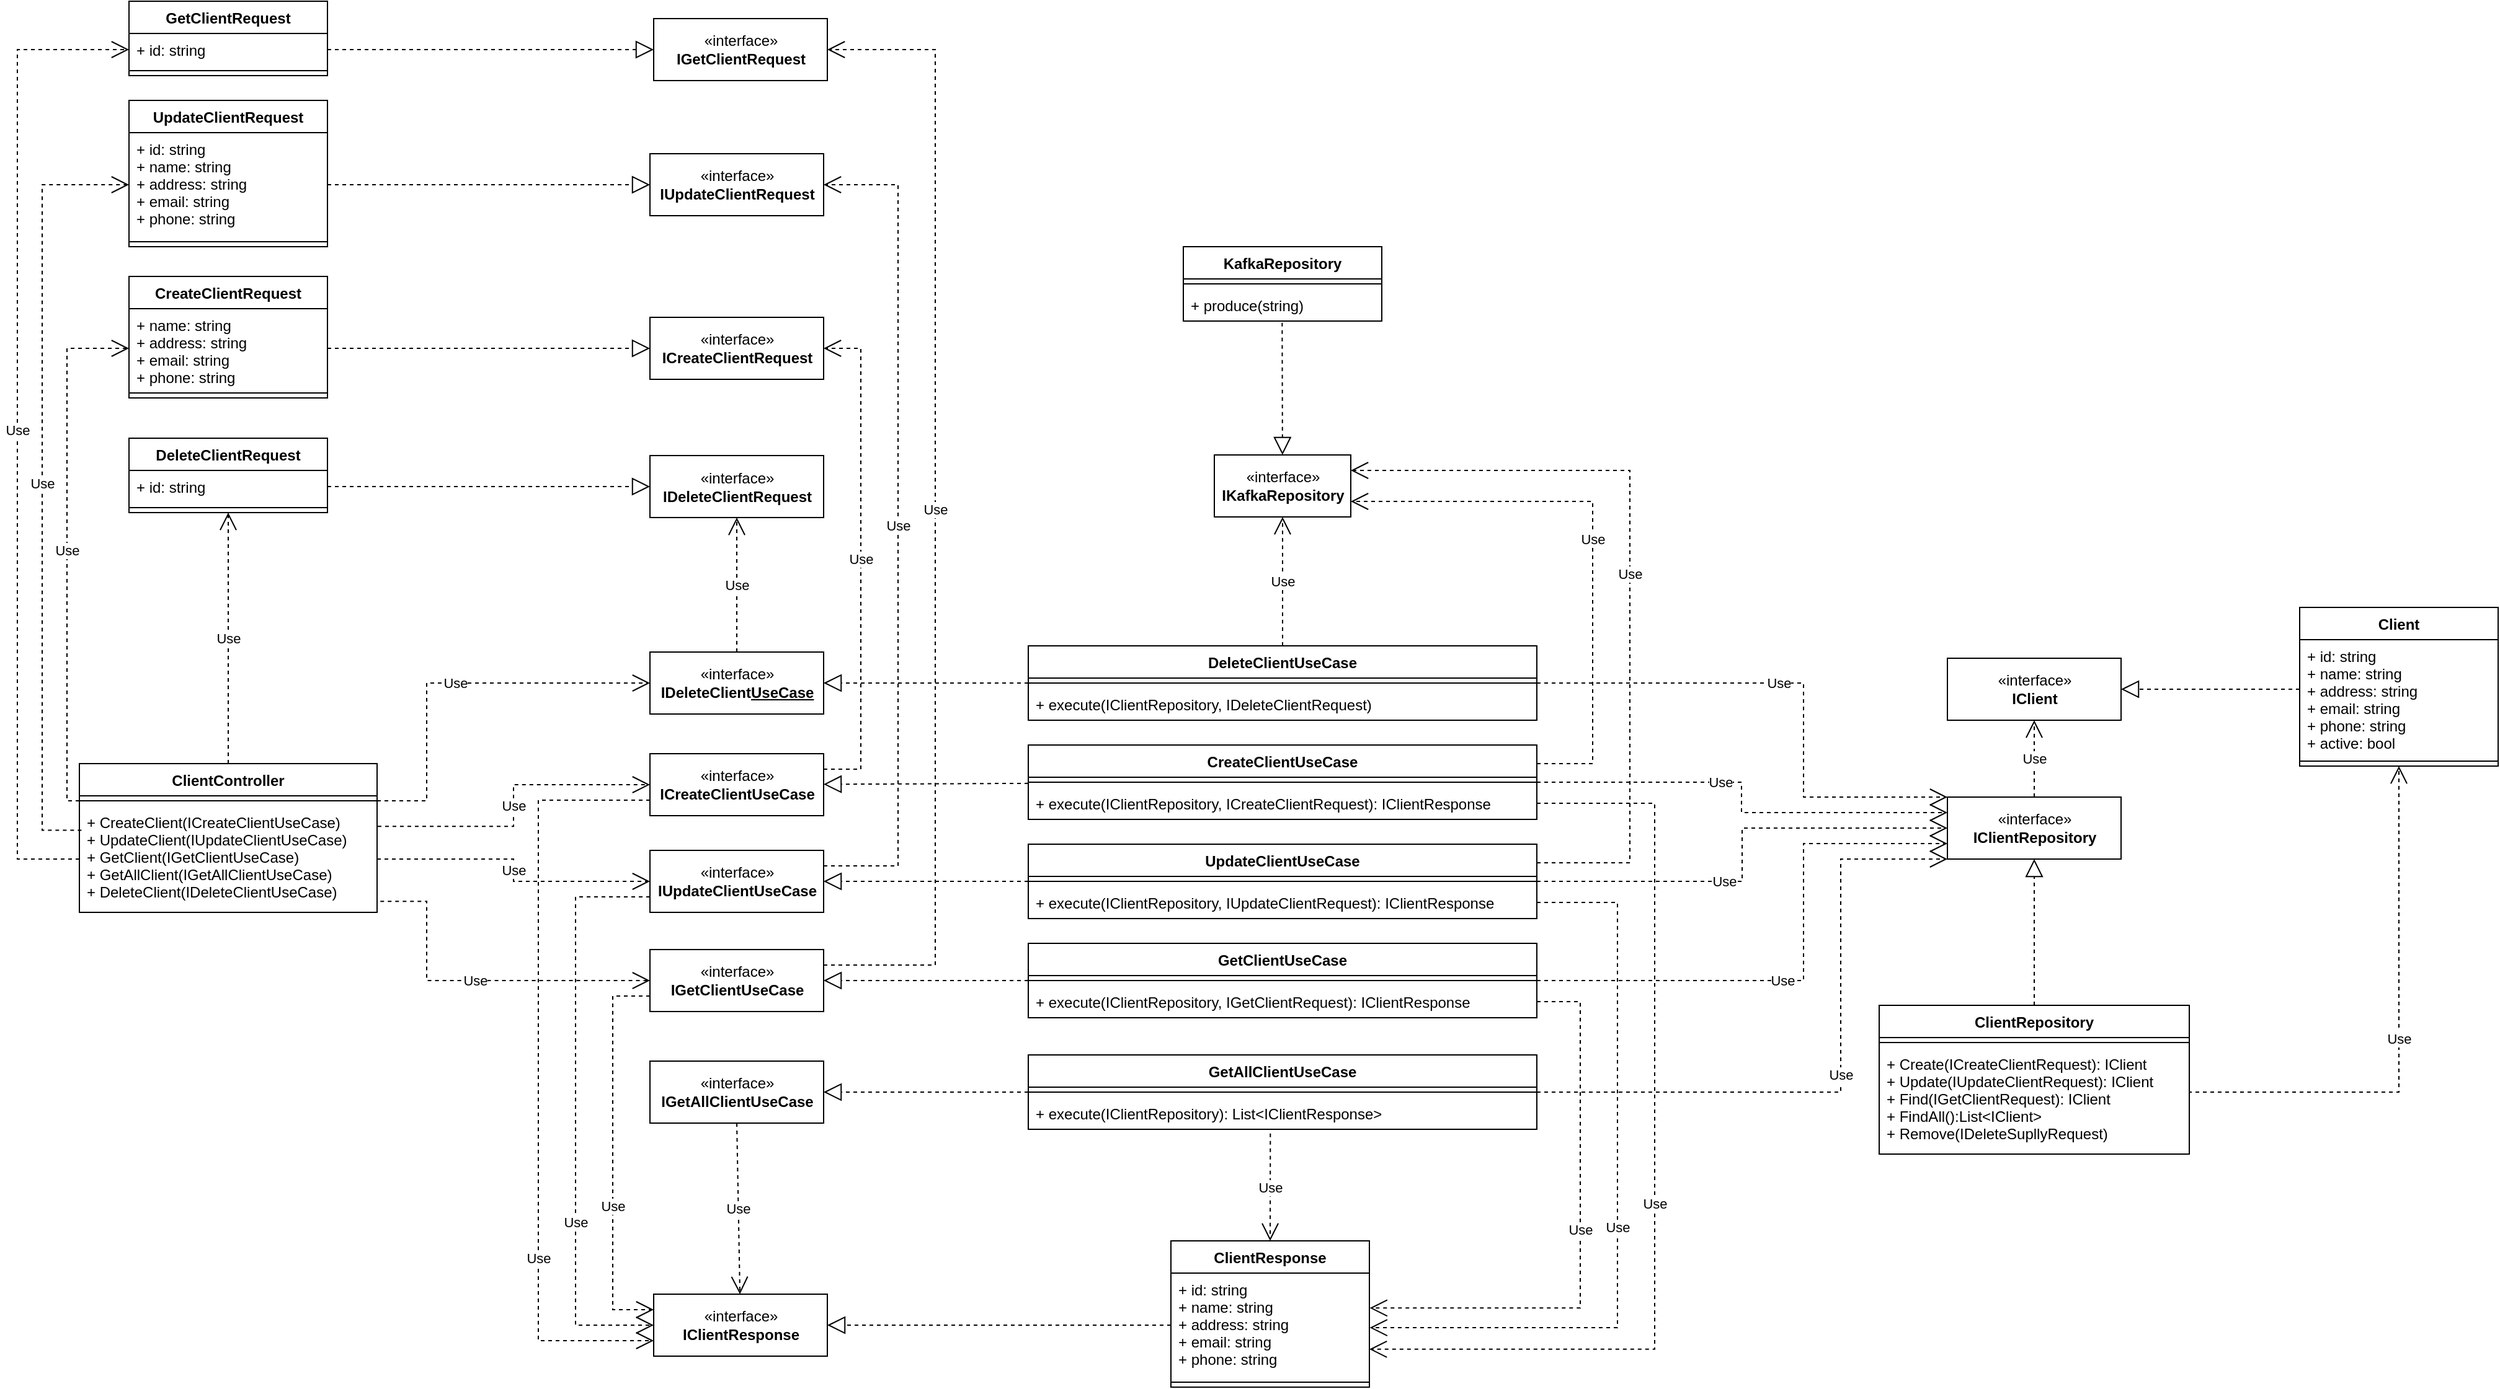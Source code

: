 <mxfile version="17.4.1" type="device"><diagram id="DKBHB41s_qd2FAljXbg2" name="Page-1"><mxGraphModel dx="4677" dy="3883" grid="1" gridSize="10" guides="1" tooltips="1" connect="1" arrows="1" fold="1" page="1" pageScale="1" pageWidth="827" pageHeight="1169" math="0" shadow="0"><root><mxCell id="0"/><mxCell id="1" parent="0"/><mxCell id="ePpvQU-rezTkZ5d9DqpV-1" value="" style="endArrow=block;dashed=1;endFill=0;endSize=12;html=1;rounded=0;exitX=0;exitY=0.5;exitDx=0;exitDy=0;entryX=1;entryY=0.5;entryDx=0;entryDy=0;" parent="1" source="ePpvQU-rezTkZ5d9DqpV-48" target="ePpvQU-rezTkZ5d9DqpV-2" edge="1"><mxGeometry width="160" relative="1" as="geometry"><mxPoint x="-690" y="-1297" as="sourcePoint"/><mxPoint x="-260" y="-1090" as="targetPoint"/></mxGeometry></mxCell><mxCell id="ePpvQU-rezTkZ5d9DqpV-2" value="«interface»&lt;br&gt;&lt;b&gt;IClientResponse&lt;/b&gt;" style="html=1;" parent="1" vertex="1"><mxGeometry x="-897" y="-1267" width="140" height="50" as="geometry"/></mxCell><mxCell id="ePpvQU-rezTkZ5d9DqpV-3" value="" style="endArrow=block;dashed=1;endFill=0;endSize=12;html=1;rounded=0;" parent="1" source="ePpvQU-rezTkZ5d9DqpV-10" target="ePpvQU-rezTkZ5d9DqpV-21" edge="1"><mxGeometry width="160" relative="1" as="geometry"><mxPoint x="-330" y="-1570" as="sourcePoint"/><mxPoint x="-170" y="-1570" as="targetPoint"/></mxGeometry></mxCell><mxCell id="ePpvQU-rezTkZ5d9DqpV-4" value="" style="endArrow=block;dashed=1;endFill=0;endSize=12;html=1;rounded=0;" parent="1" source="ePpvQU-rezTkZ5d9DqpV-7" target="ePpvQU-rezTkZ5d9DqpV-20" edge="1"><mxGeometry width="160" relative="1" as="geometry"><mxPoint x="-680" y="-1610" as="sourcePoint"/><mxPoint x="-520" y="-1610" as="targetPoint"/></mxGeometry></mxCell><mxCell id="ePpvQU-rezTkZ5d9DqpV-5" value="" style="endArrow=block;dashed=1;endFill=0;endSize=12;html=1;rounded=0;" parent="1" source="ePpvQU-rezTkZ5d9DqpV-13" target="ePpvQU-rezTkZ5d9DqpV-22" edge="1"><mxGeometry width="160" relative="1" as="geometry"><mxPoint x="-330" y="-1570" as="sourcePoint"/><mxPoint x="-170" y="-1570" as="targetPoint"/></mxGeometry></mxCell><mxCell id="ePpvQU-rezTkZ5d9DqpV-6" value="" style="endArrow=block;dashed=1;endFill=0;endSize=12;html=1;rounded=0;" parent="1" source="ePpvQU-rezTkZ5d9DqpV-16" target="ePpvQU-rezTkZ5d9DqpV-23" edge="1"><mxGeometry width="160" relative="1" as="geometry"><mxPoint x="-330" y="-1570" as="sourcePoint"/><mxPoint x="-170" y="-1570" as="targetPoint"/></mxGeometry></mxCell><mxCell id="ePpvQU-rezTkZ5d9DqpV-7" value="CreateClientUseCase" style="swimlane;fontStyle=1;align=center;verticalAlign=top;childLayout=stackLayout;horizontal=1;startSize=26;horizontalStack=0;resizeParent=1;resizeParentMax=0;resizeLast=0;collapsible=1;marginBottom=0;" parent="1" vertex="1"><mxGeometry x="-595" y="-1710" width="410" height="60" as="geometry"/></mxCell><mxCell id="ePpvQU-rezTkZ5d9DqpV-8" value="" style="line;strokeWidth=1;fillColor=none;align=left;verticalAlign=middle;spacingTop=-1;spacingLeft=3;spacingRight=3;rotatable=0;labelPosition=right;points=[];portConstraint=eastwest;" parent="ePpvQU-rezTkZ5d9DqpV-7" vertex="1"><mxGeometry y="26" width="410" height="8" as="geometry"/></mxCell><mxCell id="ePpvQU-rezTkZ5d9DqpV-9" value="+ execute(IClientRepository, ICreateClientRequest): IClientResponse" style="text;strokeColor=none;fillColor=none;align=left;verticalAlign=top;spacingLeft=4;spacingRight=4;overflow=hidden;rotatable=0;points=[[0,0.5],[1,0.5]];portConstraint=eastwest;" parent="ePpvQU-rezTkZ5d9DqpV-7" vertex="1"><mxGeometry y="34" width="410" height="26" as="geometry"/></mxCell><mxCell id="ePpvQU-rezTkZ5d9DqpV-10" value="UpdateClientUseCase" style="swimlane;fontStyle=1;align=center;verticalAlign=top;childLayout=stackLayout;horizontal=1;startSize=26;horizontalStack=0;resizeParent=1;resizeParentMax=0;resizeLast=0;collapsible=1;marginBottom=0;" parent="1" vertex="1"><mxGeometry x="-595" y="-1630" width="410" height="60" as="geometry"/></mxCell><mxCell id="ePpvQU-rezTkZ5d9DqpV-11" value="" style="line;strokeWidth=1;fillColor=none;align=left;verticalAlign=middle;spacingTop=-1;spacingLeft=3;spacingRight=3;rotatable=0;labelPosition=right;points=[];portConstraint=eastwest;" parent="ePpvQU-rezTkZ5d9DqpV-10" vertex="1"><mxGeometry y="26" width="410" height="8" as="geometry"/></mxCell><mxCell id="ePpvQU-rezTkZ5d9DqpV-12" value="+ execute(IClientRepository, IUpdateClientRequest): IClientResponse" style="text;strokeColor=none;fillColor=none;align=left;verticalAlign=top;spacingLeft=4;spacingRight=4;overflow=hidden;rotatable=0;points=[[0,0.5],[1,0.5]];portConstraint=eastwest;" parent="ePpvQU-rezTkZ5d9DqpV-10" vertex="1"><mxGeometry y="34" width="410" height="26" as="geometry"/></mxCell><mxCell id="ePpvQU-rezTkZ5d9DqpV-13" value="GetClientUseCase" style="swimlane;fontStyle=1;align=center;verticalAlign=top;childLayout=stackLayout;horizontal=1;startSize=26;horizontalStack=0;resizeParent=1;resizeParentMax=0;resizeLast=0;collapsible=1;marginBottom=0;" parent="1" vertex="1"><mxGeometry x="-595" y="-1550" width="410" height="60" as="geometry"/></mxCell><mxCell id="ePpvQU-rezTkZ5d9DqpV-14" value="" style="line;strokeWidth=1;fillColor=none;align=left;verticalAlign=middle;spacingTop=-1;spacingLeft=3;spacingRight=3;rotatable=0;labelPosition=right;points=[];portConstraint=eastwest;" parent="ePpvQU-rezTkZ5d9DqpV-13" vertex="1"><mxGeometry y="26" width="410" height="8" as="geometry"/></mxCell><mxCell id="ePpvQU-rezTkZ5d9DqpV-15" value="+ execute(IClientRepository, IGetClientRequest): IClientResponse" style="text;strokeColor=none;fillColor=none;align=left;verticalAlign=top;spacingLeft=4;spacingRight=4;overflow=hidden;rotatable=0;points=[[0,0.5],[1,0.5]];portConstraint=eastwest;" parent="ePpvQU-rezTkZ5d9DqpV-13" vertex="1"><mxGeometry y="34" width="410" height="26" as="geometry"/></mxCell><mxCell id="ePpvQU-rezTkZ5d9DqpV-16" value="DeleteClientUseCase" style="swimlane;fontStyle=1;align=center;verticalAlign=top;childLayout=stackLayout;horizontal=1;startSize=26;horizontalStack=0;resizeParent=1;resizeParentMax=0;resizeLast=0;collapsible=1;marginBottom=0;" parent="1" vertex="1"><mxGeometry x="-595" y="-1790" width="410" height="60" as="geometry"/></mxCell><mxCell id="ePpvQU-rezTkZ5d9DqpV-17" value="" style="line;strokeWidth=1;fillColor=none;align=left;verticalAlign=middle;spacingTop=-1;spacingLeft=3;spacingRight=3;rotatable=0;labelPosition=right;points=[];portConstraint=eastwest;" parent="ePpvQU-rezTkZ5d9DqpV-16" vertex="1"><mxGeometry y="26" width="410" height="8" as="geometry"/></mxCell><mxCell id="ePpvQU-rezTkZ5d9DqpV-18" value="+ execute(IClientRepository, IDeleteClientRequest)" style="text;strokeColor=none;fillColor=none;align=left;verticalAlign=top;spacingLeft=4;spacingRight=4;overflow=hidden;rotatable=0;points=[[0,0.5],[1,0.5]];portConstraint=eastwest;" parent="ePpvQU-rezTkZ5d9DqpV-16" vertex="1"><mxGeometry y="34" width="410" height="26" as="geometry"/></mxCell><mxCell id="ePpvQU-rezTkZ5d9DqpV-19" value="&lt;span style=&quot;color: rgba(0 , 0 , 0 , 0) ; font-family: monospace ; font-size: 0px&quot;&gt;%3CmxGraphModel%3E%3Croot%3E%3CmxCell%20id%3D%220%22%2F%3E%3CmxCell%20id%3D%221%22%20parent%3D%220%22%2F%3E%3CmxCell%20id%3D%222%22%20value%3D%22%C2%ABinterface%C2%BB%26lt%3Bbr%26gt%3B%26lt%3Bb%26gt%3BICreateClientRequest%26lt%3B%2Fb%26gt%3B%22%20style%3D%22html%3D1%3B%22%20vertex%3D%221%22%20parent%3D%221%22%3E%3CmxGeometry%20x%3D%22-1110%22%20y%3D%22-2160%22%20width%3D%22140%22%20height%3D%2250%22%20as%3D%22geometry%22%2F%3E%3C%2FmxCell%3E%3CmxCell%20id%3D%223%22%20value%3D%22%C2%ABinterface%C2%BB%26lt%3Bbr%26gt%3B%26lt%3Bb%26gt%3BIGetClientRequest%26lt%3B%2Fb%26gt%3B%22%20style%3D%22html%3D1%3B%22%20vertex%3D%221%22%20parent%3D%221%22%3E%3CmxGeometry%20x%3D%22-1110%22%20y%3D%22-2040%22%20width%3D%22140%22%20height%3D%2250%22%20as%3D%22geometry%22%2F%3E%3C%2FmxCell%3E%3CmxCell%20id%3D%224%22%20value%3D%22%C2%ABinterface%C2%BB%26lt%3Bbr%26gt%3B%26lt%3Bb%26gt%3BIUpdateClientR%26lt%3B%2Fb%26gt%3B%26lt%3Bspan%20style%3D%26quot%3Bcolor%3A%20rgba(0%20%2C%200%20%2C%200%20%2C%200)%20%3B%20font-family%3A%20monospace%20%3B%20font-size%3A%200px%26quot%3B%26gt%3B%253CmxGraphModel%253E%253Croot%253E%253CmxCell%2520id%253D%25220%2522%252F%253E%253CmxCell%2520id%253D%25221%2522%2520parent%253D%25220%2522%252F%253E%253CmxCell%2520id%253D%25222%2522%2520value%253D%2522%25C2%25ABinterface%25C2%25BB%2526lt%253Bbr%2526gt%253B%2526lt%253Bb%2526gt%253BICreateClientRequest%2526lt%253B%252Fb%2526gt%253B%2522%2520style%253D%2522html%253D1%253B%2522%2520vertex%253D%25221%2522%2520parent%253D%25221%2522%253E%253CmxGeometry%2520x%253D%2522-790%2522%2520y%253D%2522-1310%2522%2520width%253D%2522140%2522%2520height%253D%252250%2522%2520as%253D%2522geometry%2522%252F%253E%253C%252FmxCell%253E%253C%252Froot%253E%253C%252FmxGraphModel%253E%26lt%3B%2Fspan%26gt%3B%26lt%3Bb%26gt%3B%26lt%3Bbr%26gt%3Bequest%26lt%3B%2Fb%26gt%3B%22%20style%3D%22html%3D1%3B%22%20vertex%3D%221%22%20parent%3D%221%22%3E%3CmxGeometry%20x%3D%22-1110%22%20y%3D%22-2100%22%20width%3D%22140%22%20height%3D%2250%22%20as%3D%22geometry%22%2F%3E%3C%2FmxCell%3E%3CmxCell%20id%3D%225%22%20value%3D%22%C2%ABinterface%C2%BB%26lt%3Bbr%26gt%3B%26lt%3Bb%26gt%3BIDeleteClientRequest%26lt%3B%2Fb%26gt%3B%22%20style%3D%22html%3D1%3B%22%20vertex%3D%221%22%20parent%3D%221%22%3E%3CmxGeometry%20x%3D%22-1110%22%20y%3D%22-1980%22%20width%3D%22140%22%20height%3D%2250%22%20as%3D%22geometry%22%2F%3E%3C%2FmxCell%3E%3C%2Froot%3E%3C%2FmxGraphModel%3E&lt;/span&gt;" style="html=1;strokeColor=none;resizeWidth=1;resizeHeight=1;fillColor=none;part=1;connectable=0;allowArrows=0;deletable=0;" parent="1" vertex="1"><mxGeometry x="-940" y="-1800" width="230.0" height="224" as="geometry"><mxPoint y="30" as="offset"/></mxGeometry></mxCell><mxCell id="ePpvQU-rezTkZ5d9DqpV-20" value="«interface»&lt;br&gt;&lt;b&gt;ICreateClientUseCase&lt;/b&gt;" style="html=1;" parent="1" vertex="1"><mxGeometry x="-900" y="-1703" width="140" height="50" as="geometry"/></mxCell><mxCell id="ePpvQU-rezTkZ5d9DqpV-21" value="«interface»&lt;br&gt;&lt;b&gt;IUpdateClientUseCase&lt;/b&gt;&lt;span style=&quot;color: rgba(0 , 0 , 0 , 0) ; font-family: monospace ; font-size: 0px&quot;&gt;%3CmxGraphModel%3E%3Croot%3E%3CmxCell%20id%3D%220%22%2F%3E%3CmxCell%20id%3D%221%22%20parent%3D%220%22%2F%3E%3CmxCell%20id%3D%222%22%20value%3D%22%C2%ABinterface%C2%BB%26lt%3Bbr%26gt%3B%26lt%3Bb%26gt%3BICreateClientRequest%26lt%3B%2Fb%26gt%3B%22%20style%3D%22html%3D1%3B%22%20vertex%3D%221%22%20parent%3D%221%22%3E%3CmxGeometry%20x%3D%22-790%22%20y%3D%22-1310%22%20width%3D%22140%22%20height%3D%2250%22%20as%3D%22geometry%22%2F%3E%3C%2FmxCell%3E%3C%2Froot%3E%3C%2FmxGraphMom&lt;/span&gt;&lt;b&gt;&lt;br&gt;&lt;/b&gt;" style="html=1;" parent="1" vertex="1"><mxGeometry x="-900" y="-1625" width="140" height="50" as="geometry"/></mxCell><mxCell id="ePpvQU-rezTkZ5d9DqpV-22" value="«interface»&lt;br&gt;&lt;b&gt;IGetClientUseCase&lt;/b&gt;" style="html=1;" parent="1" vertex="1"><mxGeometry x="-900" y="-1545" width="140" height="50" as="geometry"/></mxCell><mxCell id="ePpvQU-rezTkZ5d9DqpV-23" value="«interface»&lt;br&gt;&lt;b&gt;IDeleteClient&lt;u&gt;UseCase&lt;/u&gt;&lt;/b&gt;" style="html=1;" parent="1" vertex="1"><mxGeometry x="-900" y="-1785" width="140" height="50" as="geometry"/></mxCell><mxCell id="ePpvQU-rezTkZ5d9DqpV-24" value="Use" style="endArrow=open;endSize=12;dashed=1;html=1;rounded=0;exitX=0;exitY=0.75;exitDx=0;exitDy=0;edgeStyle=elbowEdgeStyle;entryX=0;entryY=0.75;entryDx=0;entryDy=0;" parent="1" source="ePpvQU-rezTkZ5d9DqpV-20" target="ePpvQU-rezTkZ5d9DqpV-2" edge="1"><mxGeometry x="0.485" width="160" relative="1" as="geometry"><mxPoint x="-1180" y="-1650" as="sourcePoint"/><mxPoint x="-930" y="-1260" as="targetPoint"/><Array as="points"><mxPoint x="-990" y="-1620"/><mxPoint x="-980" y="-1400"/><mxPoint x="-910" y="-1220"/><mxPoint x="-930" y="-1430"/><mxPoint x="-920" y="-1670"/><mxPoint x="-910" y="-1690"/><mxPoint x="-900" y="-1570"/></Array><mxPoint as="offset"/></mxGeometry></mxCell><mxCell id="ePpvQU-rezTkZ5d9DqpV-25" value="Use" style="endArrow=open;endSize=12;dashed=1;html=1;rounded=0;exitX=0;exitY=0.75;exitDx=0;exitDy=0;edgeStyle=elbowEdgeStyle;entryX=0;entryY=0.5;entryDx=0;entryDy=0;" parent="1" source="ePpvQU-rezTkZ5d9DqpV-21" target="ePpvQU-rezTkZ5d9DqpV-2" edge="1"><mxGeometry x="0.376" width="160" relative="1" as="geometry"><mxPoint x="-1040" y="-1460" as="sourcePoint"/><mxPoint x="-950" y="-1240" as="targetPoint"/><Array as="points"><mxPoint x="-960" y="-1410"/><mxPoint x="-950" y="-1450"/><mxPoint x="-950" y="-1420"/><mxPoint x="-930" y="-1500"/><mxPoint x="-920" y="-1529"/></Array><mxPoint as="offset"/></mxGeometry></mxCell><mxCell id="ePpvQU-rezTkZ5d9DqpV-26" value="Use" style="endArrow=open;endSize=12;dashed=1;html=1;rounded=0;exitX=0;exitY=0.75;exitDx=0;exitDy=0;edgeStyle=elbowEdgeStyle;entryX=0;entryY=0.25;entryDx=0;entryDy=0;" parent="1" source="ePpvQU-rezTkZ5d9DqpV-22" target="ePpvQU-rezTkZ5d9DqpV-2" edge="1"><mxGeometry x="0.264" width="160" relative="1" as="geometry"><mxPoint x="-1040" y="-1460" as="sourcePoint"/><mxPoint x="-970" y="-1190" as="targetPoint"/><Array as="points"><mxPoint x="-930" y="-1400"/><mxPoint x="-830" y="-1380"/><mxPoint x="-940" y="-1400"/><mxPoint x="-970" y="-1390"/><mxPoint x="-990" y="-1410"/><mxPoint x="-950" y="-1490"/><mxPoint x="-940" y="-1490"/></Array><mxPoint as="offset"/></mxGeometry></mxCell><mxCell id="ePpvQU-rezTkZ5d9DqpV-27" value="Use" style="endArrow=open;endSize=12;dashed=1;html=1;rounded=0;exitX=1;exitY=0.5;exitDx=0;exitDy=0;entryX=0;entryY=0.25;entryDx=0;entryDy=0;edgeStyle=elbowEdgeStyle;" parent="1" source="ePpvQU-rezTkZ5d9DqpV-7" target="ePpvQU-rezTkZ5d9DqpV-74" edge="1"><mxGeometry x="-0.17" width="160" relative="1" as="geometry"><mxPoint x="-330" y="-1660" as="sourcePoint"/><mxPoint x="-170" y="-1660" as="targetPoint"/><Array as="points"><mxPoint x="-20" y="-1690"/><mxPoint x="10" y="-1730"/></Array><mxPoint as="offset"/></mxGeometry></mxCell><mxCell id="ePpvQU-rezTkZ5d9DqpV-28" value="Use" style="endArrow=open;endSize=12;dashed=1;html=1;rounded=0;exitX=1;exitY=0.5;exitDx=0;exitDy=0;entryX=0;entryY=0.5;entryDx=0;entryDy=0;edgeStyle=elbowEdgeStyle;" parent="1" source="ePpvQU-rezTkZ5d9DqpV-10" target="ePpvQU-rezTkZ5d9DqpV-74" edge="1"><mxGeometry x="-0.193" width="160" relative="1" as="geometry"><mxPoint x="-320" y="-1650" as="sourcePoint"/><mxPoint x="-160" y="-1650" as="targetPoint"/><Array as="points"/><mxPoint as="offset"/></mxGeometry></mxCell><mxCell id="ePpvQU-rezTkZ5d9DqpV-29" value="Use" style="endArrow=open;endSize=12;dashed=1;html=1;rounded=0;exitX=1;exitY=0.5;exitDx=0;exitDy=0;entryX=0;entryY=0.75;entryDx=0;entryDy=0;edgeStyle=elbowEdgeStyle;" parent="1" source="ePpvQU-rezTkZ5d9DqpV-13" target="ePpvQU-rezTkZ5d9DqpV-74" edge="1"><mxGeometry x="-0.104" width="160" relative="1" as="geometry"><mxPoint x="-310" y="-1640" as="sourcePoint"/><mxPoint x="-150" y="-1640" as="targetPoint"/><Array as="points"><mxPoint x="30" y="-1550"/><mxPoint x="-20" y="-1630"/><mxPoint x="-270" y="-1630"/></Array><mxPoint as="offset"/></mxGeometry></mxCell><mxCell id="ePpvQU-rezTkZ5d9DqpV-30" value="Use" style="endArrow=open;endSize=12;dashed=1;html=1;rounded=0;edgeStyle=elbowEdgeStyle;exitX=1;exitY=0.5;exitDx=0;exitDy=0;entryX=0;entryY=0;entryDx=0;entryDy=0;" parent="1" source="ePpvQU-rezTkZ5d9DqpV-16" target="ePpvQU-rezTkZ5d9DqpV-74" edge="1"><mxGeometry x="-0.08" width="160" relative="1" as="geometry"><mxPoint x="-290" y="-1560" as="sourcePoint"/><mxPoint x="140" y="-1760" as="targetPoint"/><Array as="points"><mxPoint x="30" y="-1700"/><mxPoint x="20" y="-1570"/></Array><mxPoint as="offset"/></mxGeometry></mxCell><mxCell id="ePpvQU-rezTkZ5d9DqpV-31" value="DeleteClientRequest" style="swimlane;fontStyle=1;align=center;verticalAlign=top;childLayout=stackLayout;horizontal=1;startSize=26;horizontalStack=0;resizeParent=1;resizeParentMax=0;resizeLast=0;collapsible=1;marginBottom=0;" parent="1" vertex="1"><mxGeometry x="-1320" y="-1957.5" width="160" height="60" as="geometry"/></mxCell><mxCell id="ePpvQU-rezTkZ5d9DqpV-32" value="+ id: string" style="text;strokeColor=none;fillColor=none;align=left;verticalAlign=top;spacingLeft=4;spacingRight=4;overflow=hidden;rotatable=0;points=[[0,0.5],[1,0.5]];portConstraint=eastwest;" parent="ePpvQU-rezTkZ5d9DqpV-31" vertex="1"><mxGeometry y="26" width="160" height="26" as="geometry"/></mxCell><mxCell id="ePpvQU-rezTkZ5d9DqpV-33" value="" style="line;strokeWidth=1;fillColor=none;align=left;verticalAlign=middle;spacingTop=-1;spacingLeft=3;spacingRight=3;rotatable=0;labelPosition=right;points=[];portConstraint=eastwest;" parent="ePpvQU-rezTkZ5d9DqpV-31" vertex="1"><mxGeometry y="52" width="160" height="8" as="geometry"/></mxCell><mxCell id="ePpvQU-rezTkZ5d9DqpV-34" style="edgeStyle=elbowEdgeStyle;rounded=0;orthogonalLoop=1;jettySize=auto;html=1;exitX=0.5;exitY=0;exitDx=0;exitDy=0;" parent="1" source="ePpvQU-rezTkZ5d9DqpV-31" target="ePpvQU-rezTkZ5d9DqpV-31" edge="1"><mxGeometry relative="1" as="geometry"/></mxCell><mxCell id="ePpvQU-rezTkZ5d9DqpV-35" value="GetClientRequest" style="swimlane;fontStyle=1;align=center;verticalAlign=top;childLayout=stackLayout;horizontal=1;startSize=26;horizontalStack=0;resizeParent=1;resizeParentMax=0;resizeLast=0;collapsible=1;marginBottom=0;" parent="1" vertex="1"><mxGeometry x="-1320" y="-2310" width="160" height="60" as="geometry"/></mxCell><mxCell id="ePpvQU-rezTkZ5d9DqpV-36" value="+ id: string" style="text;strokeColor=none;fillColor=none;align=left;verticalAlign=top;spacingLeft=4;spacingRight=4;overflow=hidden;rotatable=0;points=[[0,0.5],[1,0.5]];portConstraint=eastwest;" parent="ePpvQU-rezTkZ5d9DqpV-35" vertex="1"><mxGeometry y="26" width="160" height="26" as="geometry"/></mxCell><mxCell id="ePpvQU-rezTkZ5d9DqpV-37" value="" style="line;strokeWidth=1;fillColor=none;align=left;verticalAlign=middle;spacingTop=-1;spacingLeft=3;spacingRight=3;rotatable=0;labelPosition=right;points=[];portConstraint=eastwest;" parent="ePpvQU-rezTkZ5d9DqpV-35" vertex="1"><mxGeometry y="52" width="160" height="8" as="geometry"/></mxCell><mxCell id="ePpvQU-rezTkZ5d9DqpV-38" value="UpdateClientRequest" style="swimlane;fontStyle=1;align=center;verticalAlign=top;childLayout=stackLayout;horizontal=1;startSize=26;horizontalStack=0;resizeParent=1;resizeParentMax=0;resizeLast=0;collapsible=1;marginBottom=0;" parent="1" vertex="1"><mxGeometry x="-1320" y="-2230" width="160" height="118" as="geometry"/></mxCell><mxCell id="ePpvQU-rezTkZ5d9DqpV-39" value="+ id: string&#10;+ name: string&#10;+ address: string&#10;+ email: string&#10;+ phone: string" style="text;strokeColor=none;fillColor=none;align=left;verticalAlign=top;spacingLeft=4;spacingRight=4;overflow=hidden;rotatable=0;points=[[0,0.5],[1,0.5]];portConstraint=eastwest;" parent="ePpvQU-rezTkZ5d9DqpV-38" vertex="1"><mxGeometry y="26" width="160" height="84" as="geometry"/></mxCell><mxCell id="ePpvQU-rezTkZ5d9DqpV-40" value="" style="line;strokeWidth=1;fillColor=none;align=left;verticalAlign=middle;spacingTop=-1;spacingLeft=3;spacingRight=3;rotatable=0;labelPosition=right;points=[];portConstraint=eastwest;" parent="ePpvQU-rezTkZ5d9DqpV-38" vertex="1"><mxGeometry y="110" width="160" height="8" as="geometry"/></mxCell><mxCell id="ePpvQU-rezTkZ5d9DqpV-41" value="CreateClientRequest" style="swimlane;fontStyle=1;align=center;verticalAlign=top;childLayout=stackLayout;horizontal=1;startSize=26;horizontalStack=0;resizeParent=1;resizeParentMax=0;resizeLast=0;collapsible=1;marginBottom=0;" parent="1" vertex="1"><mxGeometry x="-1320" y="-2088" width="160" height="98" as="geometry"/></mxCell><mxCell id="ePpvQU-rezTkZ5d9DqpV-42" value="+ name: string&#10;+ address: string&#10;+ email: string&#10;+ phone: string" style="text;strokeColor=none;fillColor=none;align=left;verticalAlign=top;spacingLeft=4;spacingRight=4;overflow=hidden;rotatable=0;points=[[0,0.5],[1,0.5]];portConstraint=eastwest;" parent="ePpvQU-rezTkZ5d9DqpV-41" vertex="1"><mxGeometry y="26" width="160" height="64" as="geometry"/></mxCell><mxCell id="ePpvQU-rezTkZ5d9DqpV-43" value="" style="line;strokeWidth=1;fillColor=none;align=left;verticalAlign=middle;spacingTop=-1;spacingLeft=3;spacingRight=3;rotatable=0;labelPosition=right;points=[];portConstraint=eastwest;" parent="ePpvQU-rezTkZ5d9DqpV-41" vertex="1"><mxGeometry y="90" width="160" height="8" as="geometry"/></mxCell><mxCell id="ePpvQU-rezTkZ5d9DqpV-44" value="Use" style="endArrow=open;endSize=12;dashed=1;html=1;rounded=0;exitX=1;exitY=0.5;exitDx=0;exitDy=0;entryX=1.002;entryY=0.335;entryDx=0;entryDy=0;edgeStyle=elbowEdgeStyle;entryPerimeter=0;" parent="1" source="ePpvQU-rezTkZ5d9DqpV-15" target="ePpvQU-rezTkZ5d9DqpV-48" edge="1"><mxGeometry x="-0.032" width="160" relative="1" as="geometry"><mxPoint x="-470" y="-1460" as="sourcePoint"/><mxPoint x="-530" y="-1402" as="targetPoint"/><Array as="points"><mxPoint x="-150" y="-1400"/><mxPoint x="-510" y="-1450"/><mxPoint x="-500" y="-1500"/></Array><mxPoint as="offset"/></mxGeometry></mxCell><mxCell id="ePpvQU-rezTkZ5d9DqpV-45" value="Use" style="endArrow=open;endSize=12;dashed=1;html=1;rounded=0;exitX=1;exitY=0.5;exitDx=0;exitDy=0;entryX=1.002;entryY=0.524;entryDx=0;entryDy=0;edgeStyle=elbowEdgeStyle;entryPerimeter=0;" parent="1" source="ePpvQU-rezTkZ5d9DqpV-12" target="ePpvQU-rezTkZ5d9DqpV-48" edge="1"><mxGeometry x="0.077" width="160" relative="1" as="geometry"><mxPoint x="-540" y="-1540" as="sourcePoint"/><mxPoint x="-530" y="-1387" as="targetPoint"/><Array as="points"><mxPoint x="-120" y="-1410"/><mxPoint x="-130" y="-1440"/><mxPoint x="-140" y="-1480"/><mxPoint x="-480" y="-1500"/></Array><mxPoint as="offset"/></mxGeometry></mxCell><mxCell id="ePpvQU-rezTkZ5d9DqpV-46" value="Use" style="endArrow=open;endSize=12;dashed=1;html=1;rounded=0;exitX=1;exitY=0.5;exitDx=0;exitDy=0;entryX=1;entryY=0.731;entryDx=0;entryDy=0;edgeStyle=elbowEdgeStyle;entryPerimeter=0;" parent="1" source="ePpvQU-rezTkZ5d9DqpV-9" target="ePpvQU-rezTkZ5d9DqpV-48" edge="1"><mxGeometry x="0.093" width="160" relative="1" as="geometry"><mxPoint x="-400" y="-1470" as="sourcePoint"/><mxPoint x="-530" y="-1379.5" as="targetPoint"/><Array as="points"><mxPoint x="-90" y="-1480"/><mxPoint x="-110" y="-1630"/><mxPoint x="-250" y="-1560"/><mxPoint x="-460" y="-1550"/></Array><mxPoint y="-1" as="offset"/></mxGeometry></mxCell><mxCell id="ePpvQU-rezTkZ5d9DqpV-47" value="ClientResponse" style="swimlane;fontStyle=1;align=center;verticalAlign=top;childLayout=stackLayout;horizontal=1;startSize=26;horizontalStack=0;resizeParent=1;resizeParentMax=0;resizeLast=0;collapsible=1;marginBottom=0;" parent="1" vertex="1"><mxGeometry x="-480" y="-1310" width="160" height="118" as="geometry"/></mxCell><mxCell id="ePpvQU-rezTkZ5d9DqpV-48" value="+ id: string&#10;+ name: string&#10;+ address: string&#10;+ email: string&#10;+ phone: string" style="text;strokeColor=none;fillColor=none;align=left;verticalAlign=top;spacingLeft=4;spacingRight=4;overflow=hidden;rotatable=0;points=[[0,0.5],[1,0.5]];portConstraint=eastwest;" parent="ePpvQU-rezTkZ5d9DqpV-47" vertex="1"><mxGeometry y="26" width="160" height="84" as="geometry"/></mxCell><mxCell id="ePpvQU-rezTkZ5d9DqpV-49" value="" style="line;strokeWidth=1;fillColor=none;align=left;verticalAlign=middle;spacingTop=-1;spacingLeft=3;spacingRight=3;rotatable=0;labelPosition=right;points=[];portConstraint=eastwest;" parent="ePpvQU-rezTkZ5d9DqpV-47" vertex="1"><mxGeometry y="110" width="160" height="8" as="geometry"/></mxCell><mxCell id="ePpvQU-rezTkZ5d9DqpV-50" value="Use" style="endArrow=open;endSize=12;dashed=1;html=1;rounded=0;exitX=0.5;exitY=0;exitDx=0;exitDy=0;entryX=0.5;entryY=1;entryDx=0;entryDy=0;" parent="1" source="ePpvQU-rezTkZ5d9DqpV-74" target="ePpvQU-rezTkZ5d9DqpV-75" edge="1"><mxGeometry width="160" relative="1" as="geometry"><mxPoint x="-18.5" y="-1760" as="sourcePoint"/><mxPoint x="-10" y="-1840" as="targetPoint"/></mxGeometry></mxCell><mxCell id="ePpvQU-rezTkZ5d9DqpV-51" value="«interface»&lt;br&gt;&lt;b&gt;IDeleteClientRequest&lt;/b&gt;" style="html=1;" parent="1" vertex="1"><mxGeometry x="-900" y="-1943.5" width="140" height="50" as="geometry"/></mxCell><mxCell id="ePpvQU-rezTkZ5d9DqpV-52" value="«interface»&lt;br&gt;&lt;b&gt;ICreateClientRequest&lt;/b&gt;" style="html=1;" parent="1" vertex="1"><mxGeometry x="-900" y="-2055" width="140" height="50" as="geometry"/></mxCell><mxCell id="ePpvQU-rezTkZ5d9DqpV-53" value="«interface»&lt;br&gt;&lt;b&gt;IUpdateClientR&lt;/b&gt;&lt;span style=&quot;color: rgba(0 , 0 , 0 , 0) ; font-family: monospace ; font-size: 0px&quot;&gt;3CmxGraphModel%3E%3Croot%3E%3CmxCell%20id%3D%220%22%2F%3E%3CmxCell%20id%3D%221%22%20parent%3D%220%22%2F%3E%3CmxCell%20id%3D%222%22%20value%3D%22%C2%ABinterface%C2%BB%26lt%3Bbr%26gt%3B%26lt%3Bb%26gt%3BICreateClientRequest%26lt%3B%2Fb%26gt%3B%22%20style%3D%22html%3D1%3B%22%20vertex%3D%221%22%20parent%3D%221%22%3E%3CmxGeometry%20x%3D%22-790%22%20y%3D%22-1310%22%20width%3D%22140%22%20height%3D%2250%22%20as%3D%22geometry%22%2F%3E%3C%2FmxCell%3E%3C%2Froot%3E%3C%2FmxGraphModel%3E&lt;/span&gt;&lt;b&gt;equest&lt;/b&gt;" style="html=1;" parent="1" vertex="1"><mxGeometry x="-900" y="-2187" width="140" height="50" as="geometry"/></mxCell><mxCell id="ePpvQU-rezTkZ5d9DqpV-54" value="«interface»&lt;br&gt;&lt;b&gt;IGetClientRequest&lt;/b&gt;" style="html=1;" parent="1" vertex="1"><mxGeometry x="-897" y="-2296" width="140" height="50" as="geometry"/></mxCell><mxCell id="ePpvQU-rezTkZ5d9DqpV-55" value="Use" style="endArrow=open;endSize=12;dashed=1;html=1;rounded=0;entryX=0.5;entryY=1;entryDx=0;entryDy=0;exitX=0.5;exitY=0;exitDx=0;exitDy=0;" parent="1" source="ePpvQU-rezTkZ5d9DqpV-23" target="ePpvQU-rezTkZ5d9DqpV-51" edge="1"><mxGeometry width="160" relative="1" as="geometry"><mxPoint x="-830" y="-1830" as="sourcePoint"/><mxPoint x="-670" y="-1830" as="targetPoint"/></mxGeometry></mxCell><mxCell id="ePpvQU-rezTkZ5d9DqpV-56" value="ClientController" style="swimlane;fontStyle=1;align=center;verticalAlign=top;childLayout=stackLayout;horizontal=1;startSize=26;horizontalStack=0;resizeParent=1;resizeParentMax=0;resizeLast=0;collapsible=1;marginBottom=0;" parent="1" vertex="1"><mxGeometry x="-1360" y="-1695" width="240" height="120" as="geometry"/></mxCell><mxCell id="ePpvQU-rezTkZ5d9DqpV-57" value="" style="line;strokeWidth=1;fillColor=none;align=left;verticalAlign=middle;spacingTop=-1;spacingLeft=3;spacingRight=3;rotatable=0;labelPosition=right;points=[];portConstraint=eastwest;" parent="ePpvQU-rezTkZ5d9DqpV-56" vertex="1"><mxGeometry y="26" width="240" height="8" as="geometry"/></mxCell><mxCell id="ePpvQU-rezTkZ5d9DqpV-58" value="+ CreateClient(ICreateClientUseCase)&#10;+ UpdateClient(IUpdateClientUseCase)&#10;+ GetClient(IGetClientUseCase)&#10;+ GetAllClient(IGetAllClientUseCase)&#10;+ DeleteClient(IDeleteClientUseCase)" style="text;strokeColor=none;fillColor=none;align=left;verticalAlign=top;spacingLeft=4;spacingRight=4;overflow=hidden;rotatable=0;points=[[0,0.5],[1,0.5]];portConstraint=eastwest;" parent="ePpvQU-rezTkZ5d9DqpV-56" vertex="1"><mxGeometry y="34" width="240" height="86" as="geometry"/></mxCell><mxCell id="ePpvQU-rezTkZ5d9DqpV-59" value="" style="endArrow=block;dashed=1;endFill=0;endSize=12;html=1;rounded=0;entryX=0;entryY=0.5;entryDx=0;entryDy=0;" parent="1" source="ePpvQU-rezTkZ5d9DqpV-36" target="ePpvQU-rezTkZ5d9DqpV-54" edge="1"><mxGeometry width="160" relative="1" as="geometry"><mxPoint x="-1120" y="-2290" as="sourcePoint"/><mxPoint x="-960" y="-2290" as="targetPoint"/></mxGeometry></mxCell><mxCell id="ePpvQU-rezTkZ5d9DqpV-60" value="" style="endArrow=block;dashed=1;endFill=0;endSize=12;html=1;rounded=0;exitX=1;exitY=0.5;exitDx=0;exitDy=0;entryX=0;entryY=0.5;entryDx=0;entryDy=0;" parent="1" source="ePpvQU-rezTkZ5d9DqpV-39" target="ePpvQU-rezTkZ5d9DqpV-53" edge="1"><mxGeometry width="160" relative="1" as="geometry"><mxPoint x="-1100" y="-2160" as="sourcePoint"/><mxPoint x="-940" y="-2160" as="targetPoint"/></mxGeometry></mxCell><mxCell id="ePpvQU-rezTkZ5d9DqpV-61" value="" style="endArrow=block;dashed=1;endFill=0;endSize=12;html=1;rounded=0;exitX=1;exitY=0.5;exitDx=0;exitDy=0;entryX=0;entryY=0.5;entryDx=0;entryDy=0;" parent="1" source="ePpvQU-rezTkZ5d9DqpV-42" target="ePpvQU-rezTkZ5d9DqpV-52" edge="1"><mxGeometry width="160" relative="1" as="geometry"><mxPoint x="-1270" y="-2080" as="sourcePoint"/><mxPoint x="-1110" y="-2080" as="targetPoint"/></mxGeometry></mxCell><mxCell id="ePpvQU-rezTkZ5d9DqpV-62" value="" style="endArrow=block;dashed=1;endFill=0;endSize=12;html=1;rounded=0;exitX=1;exitY=0.5;exitDx=0;exitDy=0;" parent="1" source="ePpvQU-rezTkZ5d9DqpV-32" target="ePpvQU-rezTkZ5d9DqpV-51" edge="1"><mxGeometry width="160" relative="1" as="geometry"><mxPoint x="-1130" y="-1910" as="sourcePoint"/><mxPoint x="-970" y="-1910" as="targetPoint"/></mxGeometry></mxCell><mxCell id="ePpvQU-rezTkZ5d9DqpV-63" value="Use" style="endArrow=open;endSize=12;dashed=1;html=1;rounded=0;exitX=1;exitY=0.25;exitDx=0;exitDy=0;entryX=1;entryY=0.5;entryDx=0;entryDy=0;edgeStyle=elbowEdgeStyle;" parent="1" source="ePpvQU-rezTkZ5d9DqpV-20" target="ePpvQU-rezTkZ5d9DqpV-52" edge="1"><mxGeometry width="160" relative="1" as="geometry"><mxPoint x="-630" y="-1870" as="sourcePoint"/><mxPoint x="-470" y="-1870" as="targetPoint"/><Array as="points"><mxPoint x="-730" y="-1860"/></Array></mxGeometry></mxCell><mxCell id="ePpvQU-rezTkZ5d9DqpV-64" value="Use" style="endArrow=open;endSize=12;dashed=1;html=1;rounded=0;exitX=1;exitY=0.25;exitDx=0;exitDy=0;entryX=1;entryY=0.5;entryDx=0;entryDy=0;edgeStyle=elbowEdgeStyle;" parent="1" source="ePpvQU-rezTkZ5d9DqpV-21" target="ePpvQU-rezTkZ5d9DqpV-53" edge="1"><mxGeometry width="160" relative="1" as="geometry"><mxPoint x="-560" y="-1880" as="sourcePoint"/><mxPoint x="-400" y="-1880" as="targetPoint"/><Array as="points"><mxPoint x="-700" y="-1887"/></Array></mxGeometry></mxCell><mxCell id="ePpvQU-rezTkZ5d9DqpV-65" value="Use" style="endArrow=open;endSize=12;dashed=1;html=1;rounded=0;exitX=1;exitY=0.25;exitDx=0;exitDy=0;entryX=1;entryY=0.5;entryDx=0;entryDy=0;edgeStyle=elbowEdgeStyle;" parent="1" source="ePpvQU-rezTkZ5d9DqpV-22" target="ePpvQU-rezTkZ5d9DqpV-54" edge="1"><mxGeometry width="160" relative="1" as="geometry"><mxPoint x="-570" y="-1920" as="sourcePoint"/><mxPoint x="-410" y="-1920" as="targetPoint"/><Array as="points"><mxPoint x="-670" y="-1900"/></Array></mxGeometry></mxCell><mxCell id="ePpvQU-rezTkZ5d9DqpV-66" value="Use" style="endArrow=open;endSize=12;dashed=1;html=1;rounded=0;exitX=0.5;exitY=0;exitDx=0;exitDy=0;entryX=0.5;entryY=1;entryDx=0;entryDy=0;" parent="1" source="ePpvQU-rezTkZ5d9DqpV-56" target="ePpvQU-rezTkZ5d9DqpV-31" edge="1"><mxGeometry width="160" relative="1" as="geometry"><mxPoint x="-1290" y="-1770" as="sourcePoint"/><mxPoint x="-1130" y="-1770" as="targetPoint"/></mxGeometry></mxCell><mxCell id="ePpvQU-rezTkZ5d9DqpV-67" value="Use" style="endArrow=open;endSize=12;dashed=1;html=1;rounded=0;exitX=0;exitY=0.25;exitDx=0;exitDy=0;entryX=0;entryY=0.5;entryDx=0;entryDy=0;edgeStyle=elbowEdgeStyle;" parent="1" source="ePpvQU-rezTkZ5d9DqpV-56" target="ePpvQU-rezTkZ5d9DqpV-42" edge="1"><mxGeometry width="160" relative="1" as="geometry"><mxPoint x="-1440" y="-1780" as="sourcePoint"/><mxPoint x="-1280" y="-1780" as="targetPoint"/><Array as="points"><mxPoint x="-1370" y="-1850"/><mxPoint x="-1360" y="-1770"/><mxPoint x="-1350" y="-1840"/></Array></mxGeometry></mxCell><mxCell id="ePpvQU-rezTkZ5d9DqpV-68" value="Use" style="endArrow=open;endSize=12;dashed=1;html=1;rounded=0;entryX=0;entryY=0.5;entryDx=0;entryDy=0;edgeStyle=elbowEdgeStyle;exitX=0.007;exitY=0.229;exitDx=0;exitDy=0;exitPerimeter=0;" parent="1" source="ePpvQU-rezTkZ5d9DqpV-58" target="ePpvQU-rezTkZ5d9DqpV-39" edge="1"><mxGeometry width="160" relative="1" as="geometry"><mxPoint x="-1320" y="-1647" as="sourcePoint"/><mxPoint x="-1340" y="-1590" as="targetPoint"/><Array as="points"><mxPoint x="-1390" y="-1900"/></Array></mxGeometry></mxCell><mxCell id="ePpvQU-rezTkZ5d9DqpV-69" value="Use" style="endArrow=open;endSize=12;dashed=1;html=1;rounded=0;entryX=0;entryY=0.5;entryDx=0;entryDy=0;exitX=0;exitY=0.5;exitDx=0;exitDy=0;edgeStyle=elbowEdgeStyle;" parent="1" source="ePpvQU-rezTkZ5d9DqpV-58" target="ePpvQU-rezTkZ5d9DqpV-36" edge="1"><mxGeometry width="160" relative="1" as="geometry"><mxPoint x="-1410" y="-1590" as="sourcePoint"/><mxPoint x="-1250" y="-1590" as="targetPoint"/><Array as="points"><mxPoint x="-1410" y="-1770"/><mxPoint x="-1400" y="-1940"/></Array></mxGeometry></mxCell><mxCell id="ePpvQU-rezTkZ5d9DqpV-70" value="Use" style="endArrow=open;endSize=12;dashed=1;html=1;rounded=0;exitX=1;exitY=0.25;exitDx=0;exitDy=0;entryX=0;entryY=0.5;entryDx=0;entryDy=0;edgeStyle=elbowEdgeStyle;" parent="1" source="ePpvQU-rezTkZ5d9DqpV-56" target="ePpvQU-rezTkZ5d9DqpV-23" edge="1"><mxGeometry width="160" relative="1" as="geometry"><mxPoint x="-1150" y="-1560" as="sourcePoint"/><mxPoint x="-990" y="-1560" as="targetPoint"/><Array as="points"><mxPoint x="-1080" y="-1690"/><mxPoint x="-1100" y="-1710"/></Array></mxGeometry></mxCell><mxCell id="ePpvQU-rezTkZ5d9DqpV-71" value="Use" style="endArrow=open;endSize=12;dashed=1;html=1;rounded=0;exitX=1.002;exitY=0.193;exitDx=0;exitDy=0;entryX=0;entryY=0.5;entryDx=0;entryDy=0;edgeStyle=elbowEdgeStyle;exitPerimeter=0;" parent="1" source="ePpvQU-rezTkZ5d9DqpV-58" target="ePpvQU-rezTkZ5d9DqpV-20" edge="1"><mxGeometry width="160" relative="1" as="geometry"><mxPoint x="-1160" y="-1647" as="sourcePoint"/><mxPoint x="-990" y="-1550" as="targetPoint"/></mxGeometry></mxCell><mxCell id="ePpvQU-rezTkZ5d9DqpV-72" value="Use" style="endArrow=open;endSize=12;dashed=1;html=1;rounded=0;entryX=0;entryY=0.5;entryDx=0;entryDy=0;edgeStyle=elbowEdgeStyle;exitX=1;exitY=0.5;exitDx=0;exitDy=0;" parent="1" source="ePpvQU-rezTkZ5d9DqpV-58" target="ePpvQU-rezTkZ5d9DqpV-21" edge="1"><mxGeometry width="160" relative="1" as="geometry"><mxPoint x="-1120" y="-1600" as="sourcePoint"/><mxPoint x="-950" y="-1600" as="targetPoint"/></mxGeometry></mxCell><mxCell id="ePpvQU-rezTkZ5d9DqpV-73" value="Use" style="endArrow=open;endSize=12;dashed=1;html=1;rounded=0;exitX=1.011;exitY=0.897;exitDx=0;exitDy=0;entryX=0;entryY=0.5;entryDx=0;entryDy=0;edgeStyle=elbowEdgeStyle;exitPerimeter=0;" parent="1" source="ePpvQU-rezTkZ5d9DqpV-58" target="ePpvQU-rezTkZ5d9DqpV-22" edge="1"><mxGeometry width="160" relative="1" as="geometry"><mxPoint x="-1160" y="-1580" as="sourcePoint"/><mxPoint x="-1000" y="-1580" as="targetPoint"/><Array as="points"><mxPoint x="-1080" y="-1550"/></Array></mxGeometry></mxCell><mxCell id="ePpvQU-rezTkZ5d9DqpV-74" value="«interface»&lt;br&gt;&lt;b&gt;IClientRepository&lt;/b&gt;" style="html=1;" parent="1" vertex="1"><mxGeometry x="146" y="-1668" width="140" height="50" as="geometry"/></mxCell><mxCell id="ePpvQU-rezTkZ5d9DqpV-75" value="«interface»&lt;br&gt;&lt;b&gt;IClient&lt;/b&gt;" style="html=1;" parent="1" vertex="1"><mxGeometry x="146" y="-1780" width="140" height="50" as="geometry"/></mxCell><mxCell id="ePpvQU-rezTkZ5d9DqpV-76" value="ClientRepository" style="swimlane;fontStyle=1;align=center;verticalAlign=top;childLayout=stackLayout;horizontal=1;startSize=26;horizontalStack=0;resizeParent=1;resizeParentMax=0;resizeLast=0;collapsible=1;marginBottom=0;" parent="1" vertex="1"><mxGeometry x="91" y="-1500" width="250" height="120" as="geometry"/></mxCell><mxCell id="ePpvQU-rezTkZ5d9DqpV-77" value="" style="line;strokeWidth=1;fillColor=none;align=left;verticalAlign=middle;spacingTop=-1;spacingLeft=3;spacingRight=3;rotatable=0;labelPosition=right;points=[];portConstraint=eastwest;" parent="ePpvQU-rezTkZ5d9DqpV-76" vertex="1"><mxGeometry y="26" width="250" height="8" as="geometry"/></mxCell><mxCell id="ePpvQU-rezTkZ5d9DqpV-78" value="+ Create(ICreateClientRequest): IClient&#10;+ Update(IUpdateClientRequest): IClient&#10;+ Find(IGetClientRequest): IClient&#10;+ FindAll():List&lt;IClient&gt;&#10;+ Remove(IDeleteSupllyRequest)" style="text;strokeColor=none;fillColor=none;align=left;verticalAlign=top;spacingLeft=4;spacingRight=4;overflow=hidden;rotatable=0;points=[[0,0.5],[1,0.5]];portConstraint=eastwest;" parent="ePpvQU-rezTkZ5d9DqpV-76" vertex="1"><mxGeometry y="34" width="250" height="86" as="geometry"/></mxCell><mxCell id="ePpvQU-rezTkZ5d9DqpV-79" value="" style="endArrow=block;dashed=1;endFill=0;endSize=12;html=1;rounded=0;entryX=0.5;entryY=1;entryDx=0;entryDy=0;exitX=0.5;exitY=0;exitDx=0;exitDy=0;" parent="1" source="ePpvQU-rezTkZ5d9DqpV-76" target="ePpvQU-rezTkZ5d9DqpV-74" edge="1"><mxGeometry width="160" relative="1" as="geometry"><mxPoint x="280" y="-1420" as="sourcePoint"/><mxPoint x="440" y="-1420" as="targetPoint"/></mxGeometry></mxCell><mxCell id="ePpvQU-rezTkZ5d9DqpV-80" value="Client" style="swimlane;fontStyle=1;align=center;verticalAlign=top;childLayout=stackLayout;horizontal=1;startSize=26;horizontalStack=0;resizeParent=1;resizeParentMax=0;resizeLast=0;collapsible=1;marginBottom=0;" parent="1" vertex="1"><mxGeometry x="430" y="-1821" width="160" height="128" as="geometry"/></mxCell><mxCell id="ePpvQU-rezTkZ5d9DqpV-81" value="+ id: string&#10;+ name: string&#10;+ address: string&#10;+ email: string&#10;+ phone: string&#10;+ active: bool" style="text;strokeColor=none;fillColor=none;align=left;verticalAlign=top;spacingLeft=4;spacingRight=4;overflow=hidden;rotatable=0;points=[[0,0.5],[1,0.5]];portConstraint=eastwest;" parent="ePpvQU-rezTkZ5d9DqpV-80" vertex="1"><mxGeometry y="26" width="160" height="94" as="geometry"/></mxCell><mxCell id="ePpvQU-rezTkZ5d9DqpV-82" value="" style="line;strokeWidth=1;fillColor=none;align=left;verticalAlign=middle;spacingTop=-1;spacingLeft=3;spacingRight=3;rotatable=0;labelPosition=right;points=[];portConstraint=eastwest;" parent="ePpvQU-rezTkZ5d9DqpV-80" vertex="1"><mxGeometry y="120" width="160" height="8" as="geometry"/></mxCell><mxCell id="ePpvQU-rezTkZ5d9DqpV-83" value="Use" style="endArrow=open;endSize=12;dashed=1;html=1;rounded=0;exitX=1;exitY=0.5;exitDx=0;exitDy=0;edgeStyle=elbowEdgeStyle;elbow=vertical;entryX=0.5;entryY=1;entryDx=0;entryDy=0;" parent="1" source="ePpvQU-rezTkZ5d9DqpV-78" target="ePpvQU-rezTkZ5d9DqpV-80" edge="1"><mxGeometry width="160" relative="1" as="geometry"><mxPoint x="390" y="-1290" as="sourcePoint"/><mxPoint x="570" y="-1783" as="targetPoint"/><Array as="points"><mxPoint x="430" y="-1430"/></Array></mxGeometry></mxCell><mxCell id="ePpvQU-rezTkZ5d9DqpV-84" value="" style="endArrow=block;dashed=1;endFill=0;endSize=12;html=1;rounded=0;elbow=vertical;entryX=1;entryY=0.5;entryDx=0;entryDy=0;" parent="1" target="ePpvQU-rezTkZ5d9DqpV-75" edge="1"><mxGeometry width="160" relative="1" as="geometry"><mxPoint x="430" y="-1755.0" as="sourcePoint"/><mxPoint x="530" y="-1820" as="targetPoint"/></mxGeometry></mxCell><mxCell id="dzTieqhs0yK8TUzlB9zt-1" value="«interface»&lt;br&gt;&lt;b&gt;IKafkaRepository&lt;/b&gt;" style="html=1;" parent="1" vertex="1"><mxGeometry x="-445" y="-1944" width="110" height="50" as="geometry"/></mxCell><mxCell id="dzTieqhs0yK8TUzlB9zt-2" value="KafkaRepository" style="swimlane;fontStyle=1;align=center;verticalAlign=top;childLayout=stackLayout;horizontal=1;startSize=26;horizontalStack=0;resizeParent=1;resizeParentMax=0;resizeLast=0;collapsible=1;marginBottom=0;" parent="1" vertex="1"><mxGeometry x="-470" y="-2112" width="160" height="60" as="geometry"/></mxCell><mxCell id="dzTieqhs0yK8TUzlB9zt-3" value="" style="line;strokeWidth=1;fillColor=none;align=left;verticalAlign=middle;spacingTop=-1;spacingLeft=3;spacingRight=3;rotatable=0;labelPosition=right;points=[];portConstraint=eastwest;" parent="dzTieqhs0yK8TUzlB9zt-2" vertex="1"><mxGeometry y="26" width="160" height="8" as="geometry"/></mxCell><mxCell id="dzTieqhs0yK8TUzlB9zt-4" value="+ produce(string)" style="text;strokeColor=none;fillColor=none;align=left;verticalAlign=top;spacingLeft=4;spacingRight=4;overflow=hidden;rotatable=0;points=[[0,0.5],[1,0.5]];portConstraint=eastwest;" parent="dzTieqhs0yK8TUzlB9zt-2" vertex="1"><mxGeometry y="34" width="160" height="26" as="geometry"/></mxCell><mxCell id="dzTieqhs0yK8TUzlB9zt-5" value="" style="endArrow=block;dashed=1;endFill=0;endSize=12;html=1;rounded=0;exitX=0.498;exitY=1.051;exitDx=0;exitDy=0;exitPerimeter=0;" parent="1" source="dzTieqhs0yK8TUzlB9zt-4" target="dzTieqhs0yK8TUzlB9zt-1" edge="1"><mxGeometry width="160" relative="1" as="geometry"><mxPoint x="-380" y="-2053" as="sourcePoint"/><mxPoint x="-300" y="-1993" as="targetPoint"/></mxGeometry></mxCell><mxCell id="dzTieqhs0yK8TUzlB9zt-6" value="Use" style="endArrow=open;endSize=12;dashed=1;html=1;rounded=0;exitX=0.5;exitY=0;exitDx=0;exitDy=0;entryX=0.5;entryY=1;entryDx=0;entryDy=0;" parent="1" source="ePpvQU-rezTkZ5d9DqpV-16" target="dzTieqhs0yK8TUzlB9zt-1" edge="1"><mxGeometry width="160" relative="1" as="geometry"><mxPoint x="-480" y="-1860" as="sourcePoint"/><mxPoint x="-320" y="-1860" as="targetPoint"/></mxGeometry></mxCell><mxCell id="dzTieqhs0yK8TUzlB9zt-7" value="Use" style="endArrow=open;endSize=12;dashed=1;html=1;rounded=0;exitX=1;exitY=0.25;exitDx=0;exitDy=0;entryX=1;entryY=0.25;entryDx=0;entryDy=0;edgeStyle=elbowEdgeStyle;" parent="1" source="ePpvQU-rezTkZ5d9DqpV-10" target="dzTieqhs0yK8TUzlB9zt-1" edge="1"><mxGeometry width="160" relative="1" as="geometry"><mxPoint x="-90" y="-1840" as="sourcePoint"/><mxPoint x="70" y="-1840" as="targetPoint"/><Array as="points"><mxPoint x="-110" y="-1780"/></Array></mxGeometry></mxCell><mxCell id="dzTieqhs0yK8TUzlB9zt-8" value="Use" style="endArrow=open;endSize=12;dashed=1;html=1;rounded=0;exitX=1;exitY=0.25;exitDx=0;exitDy=0;entryX=1;entryY=0.75;entryDx=0;entryDy=0;edgeStyle=elbowEdgeStyle;" parent="1" source="ePpvQU-rezTkZ5d9DqpV-7" target="dzTieqhs0yK8TUzlB9zt-1" edge="1"><mxGeometry width="160" relative="1" as="geometry"><mxPoint x="-170" y="-1690" as="sourcePoint"/><mxPoint x="-10" y="-1690" as="targetPoint"/><Array as="points"><mxPoint x="-140" y="-1840"/></Array></mxGeometry></mxCell><mxCell id="wZTX0yrrWiBz5FX3-rZx-1" value="«interface»&lt;br&gt;&lt;b&gt;IGetAllClientUseCase&lt;/b&gt;" style="html=1;" parent="1" vertex="1"><mxGeometry x="-900" y="-1455" width="140" height="50" as="geometry"/></mxCell><mxCell id="wZTX0yrrWiBz5FX3-rZx-2" value="GetAllClientUseCase" style="swimlane;fontStyle=1;align=center;verticalAlign=top;childLayout=stackLayout;horizontal=1;startSize=26;horizontalStack=0;resizeParent=1;resizeParentMax=0;resizeLast=0;collapsible=1;marginBottom=0;" parent="1" vertex="1"><mxGeometry x="-595" y="-1460" width="410" height="60" as="geometry"/></mxCell><mxCell id="wZTX0yrrWiBz5FX3-rZx-3" value="" style="line;strokeWidth=1;fillColor=none;align=left;verticalAlign=middle;spacingTop=-1;spacingLeft=3;spacingRight=3;rotatable=0;labelPosition=right;points=[];portConstraint=eastwest;" parent="wZTX0yrrWiBz5FX3-rZx-2" vertex="1"><mxGeometry y="26" width="410" height="8" as="geometry"/></mxCell><mxCell id="wZTX0yrrWiBz5FX3-rZx-4" value="+ execute(IClientRepository): List&lt;IClientResponse&gt;" style="text;strokeColor=none;fillColor=none;align=left;verticalAlign=top;spacingLeft=4;spacingRight=4;overflow=hidden;rotatable=0;points=[[0,0.5],[1,0.5]];portConstraint=eastwest;" parent="wZTX0yrrWiBz5FX3-rZx-2" vertex="1"><mxGeometry y="34" width="410" height="26" as="geometry"/></mxCell><mxCell id="wZTX0yrrWiBz5FX3-rZx-5" value="" style="endArrow=block;dashed=1;endFill=0;endSize=12;html=1;rounded=0;exitX=0;exitY=0.5;exitDx=0;exitDy=0;entryX=1;entryY=0.5;entryDx=0;entryDy=0;" parent="1" source="wZTX0yrrWiBz5FX3-rZx-2" target="wZTX0yrrWiBz5FX3-rZx-1" edge="1"><mxGeometry width="160" relative="1" as="geometry"><mxPoint x="-710" y="-1410" as="sourcePoint"/><mxPoint x="-600" y="-1360" as="targetPoint"/></mxGeometry></mxCell><mxCell id="wZTX0yrrWiBz5FX3-rZx-6" value="Use" style="endArrow=open;endSize=12;dashed=1;html=1;rounded=0;exitX=0.5;exitY=1;exitDx=0;exitDy=0;" parent="1" source="wZTX0yrrWiBz5FX3-rZx-1" target="ePpvQU-rezTkZ5d9DqpV-2" edge="1"><mxGeometry width="160" relative="1" as="geometry"><mxPoint x="-860" y="-1340" as="sourcePoint"/><mxPoint x="-700" y="-1340" as="targetPoint"/></mxGeometry></mxCell><mxCell id="wZTX0yrrWiBz5FX3-rZx-7" value="Use" style="endArrow=open;endSize=12;dashed=1;html=1;rounded=0;exitX=0.476;exitY=1.132;exitDx=0;exitDy=0;exitPerimeter=0;entryX=0.5;entryY=0;entryDx=0;entryDy=0;" parent="1" source="wZTX0yrrWiBz5FX3-rZx-4" target="ePpvQU-rezTkZ5d9DqpV-47" edge="1"><mxGeometry width="160" relative="1" as="geometry"><mxPoint x="-420" y="-1340" as="sourcePoint"/><mxPoint x="-260" y="-1340" as="targetPoint"/></mxGeometry></mxCell><mxCell id="wZTX0yrrWiBz5FX3-rZx-8" value="Use" style="endArrow=open;endSize=12;dashed=1;html=1;rounded=0;exitX=1;exitY=0.5;exitDx=0;exitDy=0;entryX=0;entryY=1;entryDx=0;entryDy=0;edgeStyle=elbowEdgeStyle;" parent="1" source="wZTX0yrrWiBz5FX3-rZx-2" target="ePpvQU-rezTkZ5d9DqpV-74" edge="1"><mxGeometry width="160" relative="1" as="geometry"><mxPoint x="20" y="-1330" as="sourcePoint"/><mxPoint x="180" y="-1330" as="targetPoint"/><Array as="points"><mxPoint x="60" y="-1510"/></Array></mxGeometry></mxCell></root></mxGraphModel></diagram></mxfile>